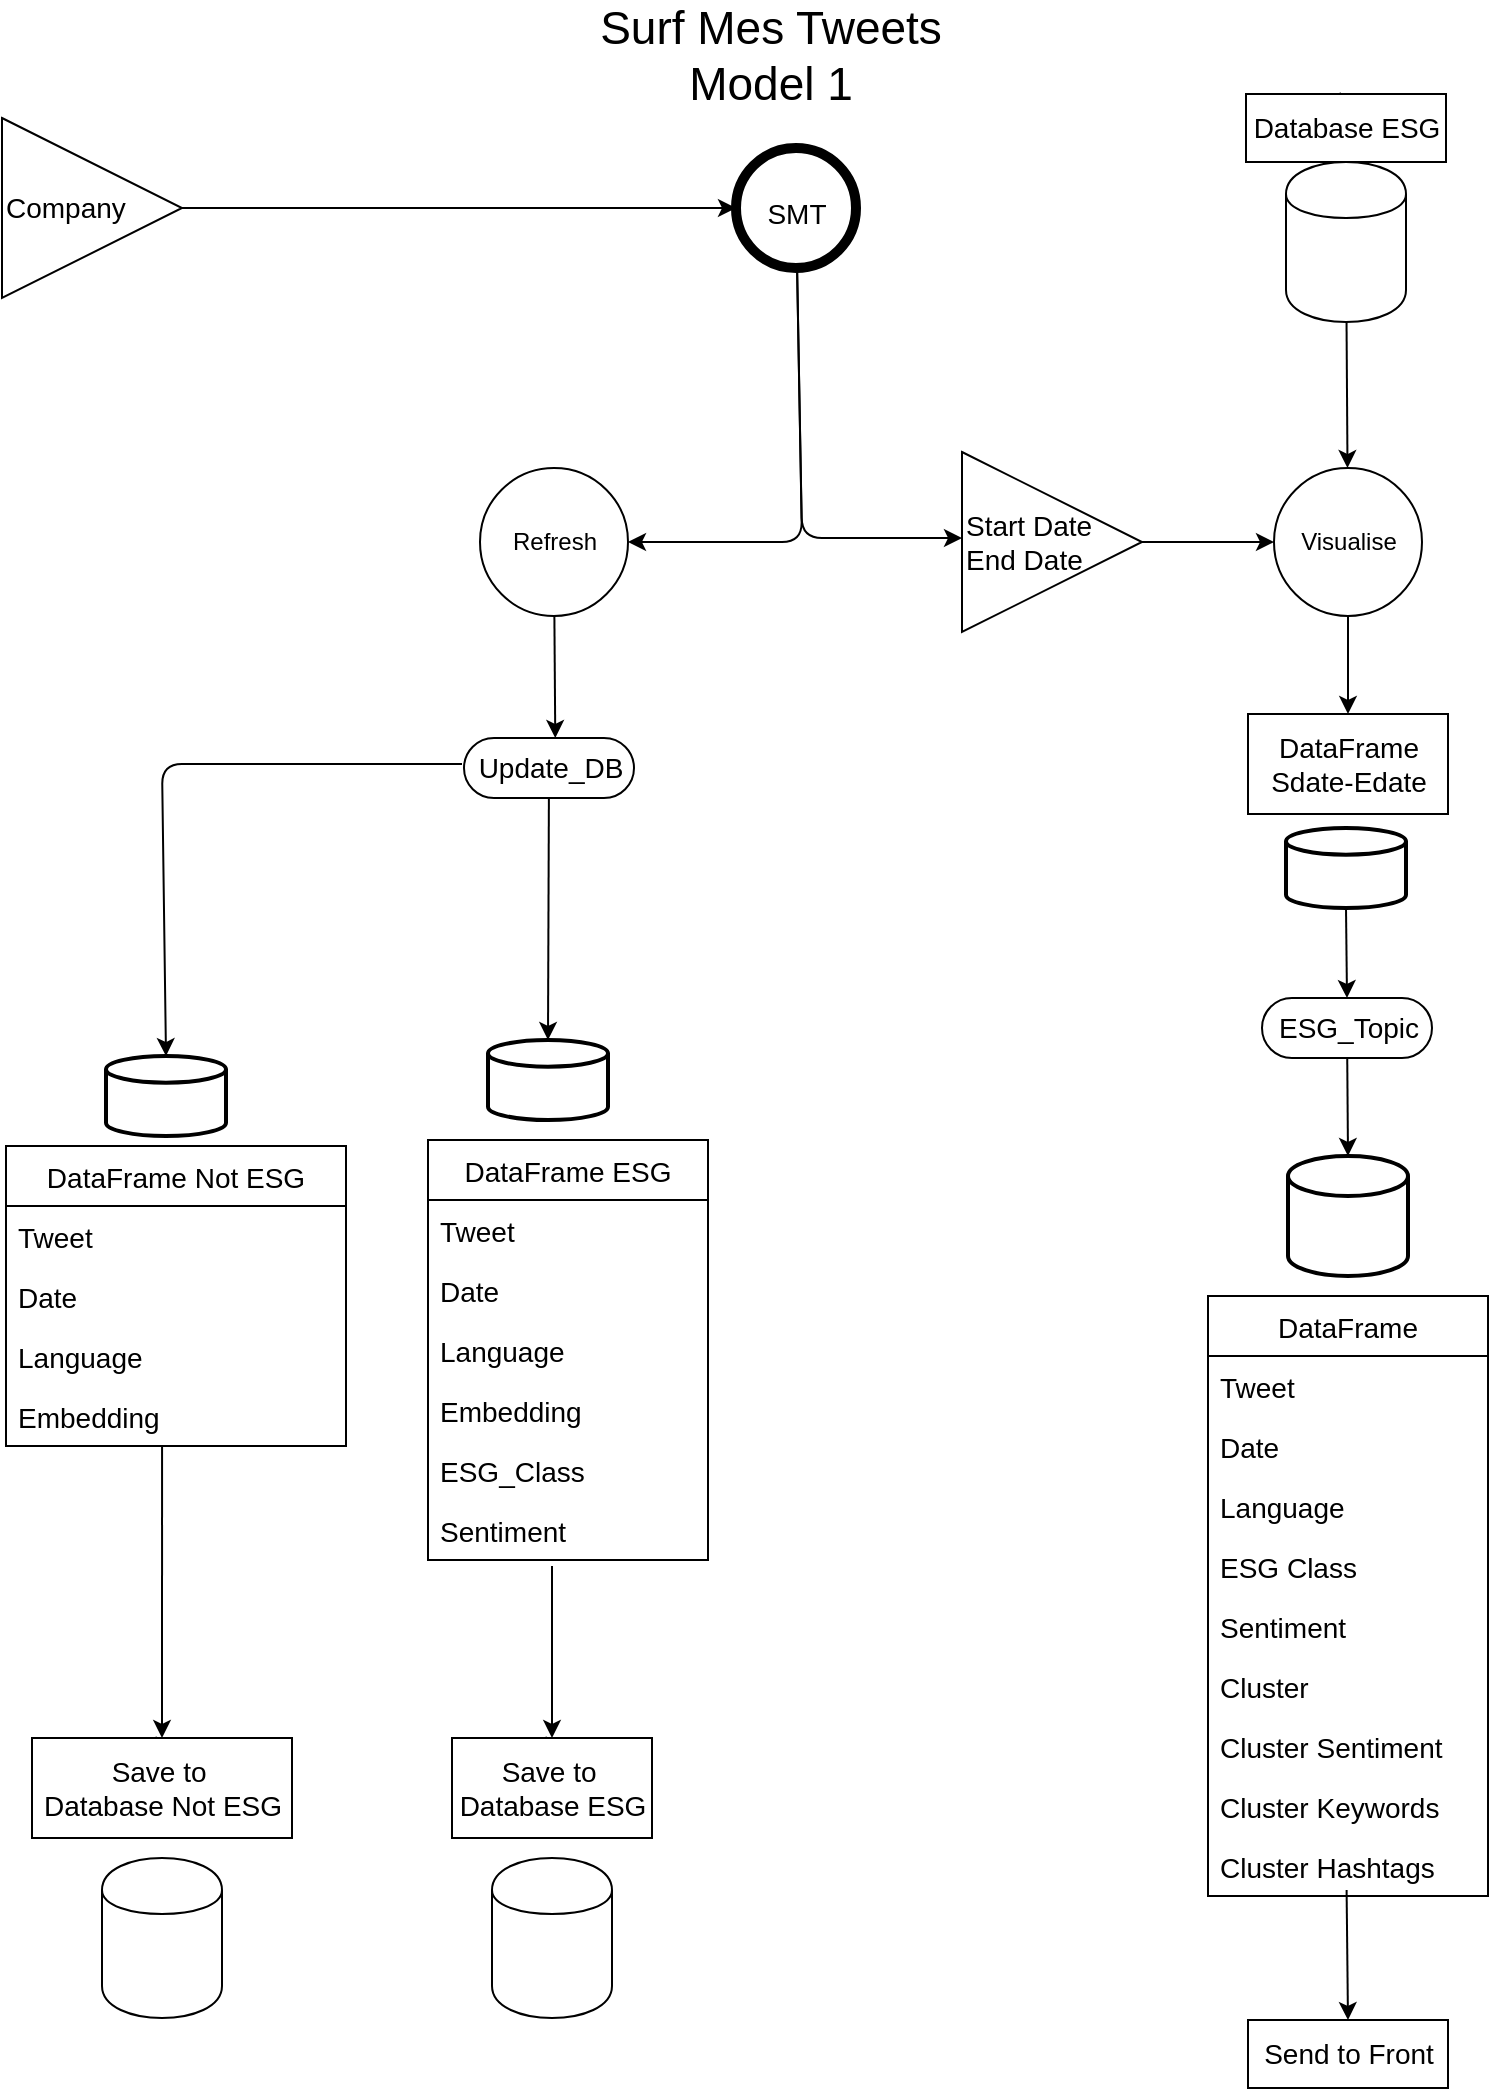 <mxfile>
    <diagram id="laGwyEOiLua1Rv3XhEc0" name="Page-1">
        <mxGraphModel dx="1531" dy="1204" grid="1" gridSize="10" guides="1" tooltips="1" connect="1" arrows="1" fold="1" page="1" pageScale="1" pageWidth="850" pageHeight="1100" math="0" shadow="0">
            <root>
                <mxCell id="0"/>
                <mxCell id="1" parent="0"/>
                <mxCell id="3" value="&lt;font style=&quot;font-size: 23px&quot;&gt;Surf Mes Tweets&lt;br&gt;Model 1&lt;br&gt;&lt;/font&gt;" style="text;html=1;align=center;verticalAlign=middle;resizable=0;points=[];autosize=1;strokeColor=none;fillColor=none;" vertex="1" parent="1">
                    <mxGeometry x="330" y="20" width="190" height="40" as="geometry"/>
                </mxCell>
                <mxCell id="85" style="edgeStyle=none;html=1;fontSize=14;" edge="1" parent="1" source="5" target="84">
                    <mxGeometry relative="1" as="geometry"/>
                </mxCell>
                <mxCell id="5" value="Visualise" style="shape=ellipse;html=1;dashed=0;whitespace=wrap;aspect=fixed;perimeter=ellipsePerimeter;" vertex="1" parent="1">
                    <mxGeometry x="677" y="246" width="74" height="74" as="geometry"/>
                </mxCell>
                <mxCell id="13" style="edgeStyle=none;html=1;entryX=0;entryY=0.5;entryDx=0;entryDy=0;fontSize=14;" edge="1" parent="1" source="11" target="12">
                    <mxGeometry relative="1" as="geometry"/>
                </mxCell>
                <mxCell id="11" value="Company" style="triangle;whiteSpace=wrap;html=1;fontSize=14;align=left;" vertex="1" parent="1">
                    <mxGeometry x="41" y="71" width="90" height="90" as="geometry"/>
                </mxCell>
                <mxCell id="15" style="edgeStyle=none;html=1;fontSize=14;" edge="1" parent="1" source="12">
                    <mxGeometry relative="1" as="geometry">
                        <mxPoint x="521" y="281" as="targetPoint"/>
                        <Array as="points">
                            <mxPoint x="441" y="281"/>
                        </Array>
                    </mxGeometry>
                </mxCell>
                <mxCell id="18" style="edgeStyle=none;html=1;entryX=1;entryY=0.5;entryDx=0;entryDy=0;fontSize=14;" edge="1" parent="1" source="12" target="16">
                    <mxGeometry relative="1" as="geometry">
                        <Array as="points">
                            <mxPoint x="441" y="283"/>
                        </Array>
                    </mxGeometry>
                </mxCell>
                <mxCell id="12" value="&lt;font style=&quot;font-size: 14px&quot;&gt;SMT&lt;/font&gt;" style="shape=ellipse;html=1;dashed=0;whitespace=wrap;aspect=fixed;strokeWidth=5;perimeter=ellipsePerimeter;fontSize=23;" vertex="1" parent="1">
                    <mxGeometry x="408" y="86" width="60" height="60" as="geometry"/>
                </mxCell>
                <mxCell id="21" value="" style="edgeStyle=none;html=1;fontSize=14;entryX=0.537;entryY=0;entryDx=0;entryDy=0;entryPerimeter=0;" edge="1" parent="1" source="16" target="22">
                    <mxGeometry relative="1" as="geometry">
                        <mxPoint x="326" y="365" as="targetPoint"/>
                    </mxGeometry>
                </mxCell>
                <mxCell id="16" value="Refresh" style="shape=ellipse;html=1;dashed=0;whitespace=wrap;aspect=fixed;perimeter=ellipsePerimeter;" vertex="1" parent="1">
                    <mxGeometry x="280" y="246" width="74" height="74" as="geometry"/>
                </mxCell>
                <mxCell id="33" style="edgeStyle=none;html=1;entryX=0.5;entryY=0;entryDx=0;entryDy=0;entryPerimeter=0;fontSize=14;" edge="1" parent="1" source="22" target="25">
                    <mxGeometry relative="1" as="geometry"/>
                </mxCell>
                <mxCell id="40" style="edgeStyle=none;html=1;fontSize=14;entryX=0.5;entryY=0;entryDx=0;entryDy=0;entryPerimeter=0;" edge="1" parent="1" target="46">
                    <mxGeometry relative="1" as="geometry">
                        <mxPoint x="121" y="469" as="targetPoint"/>
                        <mxPoint x="271" y="394" as="sourcePoint"/>
                        <Array as="points">
                            <mxPoint x="121" y="394"/>
                        </Array>
                    </mxGeometry>
                </mxCell>
                <mxCell id="22" value="Update_DB" style="html=1;dashed=0;whitespace=wrap;shape=mxgraph.dfd.start;fontSize=14;" vertex="1" parent="1">
                    <mxGeometry x="272" y="381" width="85" height="30" as="geometry"/>
                </mxCell>
                <mxCell id="25" value="" style="strokeWidth=2;html=1;shape=mxgraph.flowchart.database;whiteSpace=wrap;fontSize=14;" vertex="1" parent="1">
                    <mxGeometry x="284" y="532" width="60" height="40" as="geometry"/>
                </mxCell>
                <mxCell id="26" value="DataFrame ESG" style="swimlane;fontStyle=0;childLayout=stackLayout;horizontal=1;startSize=30;horizontalStack=0;resizeParent=1;resizeParentMax=0;resizeLast=0;collapsible=1;marginBottom=0;fontSize=14;" vertex="1" parent="1">
                    <mxGeometry x="254" y="582" width="140" height="210" as="geometry"/>
                </mxCell>
                <mxCell id="27" value="Tweet" style="text;strokeColor=none;fillColor=none;align=left;verticalAlign=middle;spacingLeft=4;spacingRight=4;overflow=hidden;points=[[0,0.5],[1,0.5]];portConstraint=eastwest;rotatable=0;fontSize=14;" vertex="1" parent="26">
                    <mxGeometry y="30" width="140" height="30" as="geometry"/>
                </mxCell>
                <mxCell id="28" value="Date" style="text;strokeColor=none;fillColor=none;align=left;verticalAlign=middle;spacingLeft=4;spacingRight=4;overflow=hidden;points=[[0,0.5],[1,0.5]];portConstraint=eastwest;rotatable=0;fontSize=14;" vertex="1" parent="26">
                    <mxGeometry y="60" width="140" height="30" as="geometry"/>
                </mxCell>
                <mxCell id="29" value="Language" style="text;strokeColor=none;fillColor=none;align=left;verticalAlign=middle;spacingLeft=4;spacingRight=4;overflow=hidden;points=[[0,0.5],[1,0.5]];portConstraint=eastwest;rotatable=0;fontSize=14;" vertex="1" parent="26">
                    <mxGeometry y="90" width="140" height="30" as="geometry"/>
                </mxCell>
                <mxCell id="30" value="Embedding" style="text;strokeColor=none;fillColor=none;align=left;verticalAlign=middle;spacingLeft=4;spacingRight=4;overflow=hidden;points=[[0,0.5],[1,0.5]];portConstraint=eastwest;rotatable=0;fontSize=14;" vertex="1" parent="26">
                    <mxGeometry y="120" width="140" height="30" as="geometry"/>
                </mxCell>
                <mxCell id="31" value="ESG_Class" style="text;strokeColor=none;fillColor=none;align=left;verticalAlign=middle;spacingLeft=4;spacingRight=4;overflow=hidden;points=[[0,0.5],[1,0.5]];portConstraint=eastwest;rotatable=0;fontSize=14;" vertex="1" parent="26">
                    <mxGeometry y="150" width="140" height="30" as="geometry"/>
                </mxCell>
                <mxCell id="32" value="Sentiment" style="text;strokeColor=none;fillColor=none;align=left;verticalAlign=middle;spacingLeft=4;spacingRight=4;overflow=hidden;points=[[0,0.5],[1,0.5]];portConstraint=eastwest;rotatable=0;fontSize=14;" vertex="1" parent="26">
                    <mxGeometry y="180" width="140" height="30" as="geometry"/>
                </mxCell>
                <mxCell id="35" style="edgeStyle=none;html=1;entryX=0.5;entryY=0;entryDx=0;entryDy=0;fontSize=14;startArrow=none;" edge="1" parent="1" source="37">
                    <mxGeometry relative="1" as="geometry">
                        <mxPoint x="313" y="740" as="sourcePoint"/>
                        <mxPoint x="313" y="880" as="targetPoint"/>
                    </mxGeometry>
                </mxCell>
                <mxCell id="34" value="" style="shape=cylinder;whiteSpace=wrap;html=1;boundedLbl=1;backgroundOutline=1;fontSize=14;" vertex="1" parent="1">
                    <mxGeometry x="286" y="941" width="60" height="80" as="geometry"/>
                </mxCell>
                <mxCell id="55" style="edgeStyle=none;html=1;entryX=0.5;entryY=0;entryDx=0;entryDy=0;fontSize=14;" edge="1" parent="1" target="37">
                    <mxGeometry relative="1" as="geometry">
                        <mxPoint x="316" y="795" as="sourcePoint"/>
                    </mxGeometry>
                </mxCell>
                <mxCell id="37" value="Save to&amp;nbsp;&lt;br&gt;Database ESG" style="html=1;dashed=0;whitespace=wrap;fontSize=14;" vertex="1" parent="1">
                    <mxGeometry x="266" y="881" width="100" height="50" as="geometry"/>
                </mxCell>
                <mxCell id="41" value="DataFrame Not ESG" style="swimlane;fontStyle=0;childLayout=stackLayout;horizontal=1;startSize=30;horizontalStack=0;resizeParent=1;resizeParentMax=0;resizeLast=0;collapsible=1;marginBottom=0;fontSize=14;" vertex="1" parent="1">
                    <mxGeometry x="43" y="585" width="170" height="150" as="geometry"/>
                </mxCell>
                <mxCell id="42" value="Tweet" style="text;strokeColor=none;fillColor=none;align=left;verticalAlign=middle;spacingLeft=4;spacingRight=4;overflow=hidden;points=[[0,0.5],[1,0.5]];portConstraint=eastwest;rotatable=0;fontSize=14;" vertex="1" parent="41">
                    <mxGeometry y="30" width="170" height="30" as="geometry"/>
                </mxCell>
                <mxCell id="43" value="Date" style="text;strokeColor=none;fillColor=none;align=left;verticalAlign=middle;spacingLeft=4;spacingRight=4;overflow=hidden;points=[[0,0.5],[1,0.5]];portConstraint=eastwest;rotatable=0;fontSize=14;" vertex="1" parent="41">
                    <mxGeometry y="60" width="170" height="30" as="geometry"/>
                </mxCell>
                <mxCell id="44" value="Language" style="text;strokeColor=none;fillColor=none;align=left;verticalAlign=middle;spacingLeft=4;spacingRight=4;overflow=hidden;points=[[0,0.5],[1,0.5]];portConstraint=eastwest;rotatable=0;fontSize=14;" vertex="1" parent="41">
                    <mxGeometry y="90" width="170" height="30" as="geometry"/>
                </mxCell>
                <mxCell id="45" value="Embedding" style="text;strokeColor=none;fillColor=none;align=left;verticalAlign=middle;spacingLeft=4;spacingRight=4;overflow=hidden;points=[[0,0.5],[1,0.5]];portConstraint=eastwest;rotatable=0;fontSize=14;" vertex="1" parent="41">
                    <mxGeometry y="120" width="170" height="30" as="geometry"/>
                </mxCell>
                <mxCell id="46" value="" style="strokeWidth=2;html=1;shape=mxgraph.flowchart.database;whiteSpace=wrap;fontSize=14;" vertex="1" parent="1">
                    <mxGeometry x="93" y="540" width="60" height="40" as="geometry"/>
                </mxCell>
                <mxCell id="47" style="edgeStyle=none;html=1;entryX=0.5;entryY=0;entryDx=0;entryDy=0;fontSize=14;startArrow=none;" edge="1" parent="1" source="49">
                    <mxGeometry relative="1" as="geometry">
                        <mxPoint x="118" y="740" as="sourcePoint"/>
                        <mxPoint x="118" y="880" as="targetPoint"/>
                    </mxGeometry>
                </mxCell>
                <mxCell id="48" value="" style="shape=cylinder;whiteSpace=wrap;html=1;boundedLbl=1;backgroundOutline=1;fontSize=14;" vertex="1" parent="1">
                    <mxGeometry x="91" y="941" width="60" height="80" as="geometry"/>
                </mxCell>
                <mxCell id="50" style="edgeStyle=none;html=1;entryX=0.5;entryY=0;entryDx=0;entryDy=0;fontSize=14;exitX=0.459;exitY=1;exitDx=0;exitDy=0;exitPerimeter=0;" edge="1" parent="1" source="45" target="49">
                    <mxGeometry relative="1" as="geometry">
                        <mxPoint x="31" y="775" as="sourcePoint"/>
                    </mxGeometry>
                </mxCell>
                <mxCell id="49" value="Save to&amp;nbsp;&lt;br&gt;Database Not ESG" style="html=1;dashed=0;whitespace=wrap;fontSize=14;" vertex="1" parent="1">
                    <mxGeometry x="56" y="881" width="130" height="50" as="geometry"/>
                </mxCell>
                <mxCell id="51" style="edgeStyle=none;html=1;entryX=0.5;entryY=0;entryDx=0;entryDy=0;fontSize=14;startArrow=none;" edge="1" parent="1" source="53">
                    <mxGeometry relative="1" as="geometry">
                        <mxPoint x="710" y="-82" as="sourcePoint"/>
                        <mxPoint x="710" y="58" as="targetPoint"/>
                    </mxGeometry>
                </mxCell>
                <mxCell id="54" style="edgeStyle=none;html=1;fontSize=14;" edge="1" parent="1" source="52" target="5">
                    <mxGeometry relative="1" as="geometry"/>
                </mxCell>
                <mxCell id="52" value="" style="shape=cylinder;whiteSpace=wrap;html=1;boundedLbl=1;backgroundOutline=1;fontSize=14;" vertex="1" parent="1">
                    <mxGeometry x="683" y="93" width="60" height="80" as="geometry"/>
                </mxCell>
                <mxCell id="53" value="Database ESG" style="html=1;dashed=0;whitespace=wrap;fontSize=14;" vertex="1" parent="1">
                    <mxGeometry x="663" y="59" width="100" height="34" as="geometry"/>
                </mxCell>
                <mxCell id="57" style="edgeStyle=none;html=1;fontSize=14;" edge="1" parent="1" source="56" target="5">
                    <mxGeometry relative="1" as="geometry">
                        <mxPoint x="711" y="283" as="targetPoint"/>
                    </mxGeometry>
                </mxCell>
                <mxCell id="56" value="Start Date&lt;br&gt;End Date" style="triangle;whiteSpace=wrap;html=1;fontSize=14;align=left;" vertex="1" parent="1">
                    <mxGeometry x="521" y="238" width="90" height="90" as="geometry"/>
                </mxCell>
                <mxCell id="59" value="" style="strokeWidth=2;html=1;shape=mxgraph.flowchart.database;whiteSpace=wrap;fontSize=14;" vertex="1" parent="1">
                    <mxGeometry x="683" y="426" width="60" height="40" as="geometry"/>
                </mxCell>
                <mxCell id="83" style="edgeStyle=none;html=1;fontSize=14;entryX=0.5;entryY=0.5;entryDx=0;entryDy=-15;entryPerimeter=0;exitX=0.5;exitY=1;exitDx=0;exitDy=0;exitPerimeter=0;" edge="1" parent="1" source="59" target="82">
                    <mxGeometry relative="1" as="geometry">
                        <mxPoint x="714" y="638" as="sourcePoint"/>
                        <mxPoint x="570" y="668" as="targetPoint"/>
                    </mxGeometry>
                </mxCell>
                <mxCell id="98" style="edgeStyle=none;html=1;entryX=0.5;entryY=0;entryDx=0;entryDy=0;entryPerimeter=0;fontSize=14;" edge="1" parent="1" source="82" target="86">
                    <mxGeometry relative="1" as="geometry"/>
                </mxCell>
                <mxCell id="82" value="ESG_Topic" style="html=1;dashed=0;whitespace=wrap;shape=mxgraph.dfd.start;fontSize=14;" vertex="1" parent="1">
                    <mxGeometry x="671" y="511" width="85" height="30" as="geometry"/>
                </mxCell>
                <mxCell id="84" value="DataFrame&lt;br&gt;Sdate-Edate" style="html=1;dashed=0;whitespace=wrap;fontSize=14;" vertex="1" parent="1">
                    <mxGeometry x="664" y="369" width="100" height="50" as="geometry"/>
                </mxCell>
                <mxCell id="86" value="" style="strokeWidth=2;html=1;shape=mxgraph.flowchart.database;whiteSpace=wrap;fontSize=14;" vertex="1" parent="1">
                    <mxGeometry x="684" y="590" width="60" height="60" as="geometry"/>
                </mxCell>
                <mxCell id="87" value="DataFrame" style="swimlane;fontStyle=0;childLayout=stackLayout;horizontal=1;startSize=30;horizontalStack=0;resizeParent=1;resizeParentMax=0;resizeLast=0;collapsible=1;marginBottom=0;fontSize=14;" vertex="1" parent="1">
                    <mxGeometry x="644" y="660" width="140" height="300" as="geometry"/>
                </mxCell>
                <mxCell id="88" value="Tweet" style="text;strokeColor=none;fillColor=none;align=left;verticalAlign=middle;spacingLeft=4;spacingRight=4;overflow=hidden;points=[[0,0.5],[1,0.5]];portConstraint=eastwest;rotatable=0;fontSize=14;" vertex="1" parent="87">
                    <mxGeometry y="30" width="140" height="30" as="geometry"/>
                </mxCell>
                <mxCell id="89" value="Date" style="text;strokeColor=none;fillColor=none;align=left;verticalAlign=middle;spacingLeft=4;spacingRight=4;overflow=hidden;points=[[0,0.5],[1,0.5]];portConstraint=eastwest;rotatable=0;fontSize=14;" vertex="1" parent="87">
                    <mxGeometry y="60" width="140" height="30" as="geometry"/>
                </mxCell>
                <mxCell id="90" value="Language" style="text;strokeColor=none;fillColor=none;align=left;verticalAlign=middle;spacingLeft=4;spacingRight=4;overflow=hidden;points=[[0,0.5],[1,0.5]];portConstraint=eastwest;rotatable=0;fontSize=14;" vertex="1" parent="87">
                    <mxGeometry y="90" width="140" height="30" as="geometry"/>
                </mxCell>
                <mxCell id="92" value="ESG Class" style="text;strokeColor=none;fillColor=none;align=left;verticalAlign=middle;spacingLeft=4;spacingRight=4;overflow=hidden;points=[[0,0.5],[1,0.5]];portConstraint=eastwest;rotatable=0;fontSize=14;" vertex="1" parent="87">
                    <mxGeometry y="120" width="140" height="30" as="geometry"/>
                </mxCell>
                <mxCell id="93" value="Sentiment" style="text;strokeColor=none;fillColor=none;align=left;verticalAlign=middle;spacingLeft=4;spacingRight=4;overflow=hidden;points=[[0,0.5],[1,0.5]];portConstraint=eastwest;rotatable=0;fontSize=14;" vertex="1" parent="87">
                    <mxGeometry y="150" width="140" height="30" as="geometry"/>
                </mxCell>
                <mxCell id="94" value="Cluster" style="text;strokeColor=none;fillColor=none;align=left;verticalAlign=middle;spacingLeft=4;spacingRight=4;overflow=hidden;points=[[0,0.5],[1,0.5]];portConstraint=eastwest;rotatable=0;fontSize=14;" vertex="1" parent="87">
                    <mxGeometry y="180" width="140" height="30" as="geometry"/>
                </mxCell>
                <mxCell id="95" value="Cluster Sentiment" style="text;strokeColor=none;fillColor=none;align=left;verticalAlign=middle;spacingLeft=4;spacingRight=4;overflow=hidden;points=[[0,0.5],[1,0.5]];portConstraint=eastwest;rotatable=0;fontSize=14;" vertex="1" parent="87">
                    <mxGeometry y="210" width="140" height="30" as="geometry"/>
                </mxCell>
                <mxCell id="96" value="Cluster Keywords" style="text;strokeColor=none;fillColor=none;align=left;verticalAlign=middle;spacingLeft=4;spacingRight=4;overflow=hidden;points=[[0,0.5],[1,0.5]];portConstraint=eastwest;rotatable=0;fontSize=14;" vertex="1" parent="87">
                    <mxGeometry y="240" width="140" height="30" as="geometry"/>
                </mxCell>
                <mxCell id="97" value="Cluster Hashtags" style="text;strokeColor=none;fillColor=none;align=left;verticalAlign=middle;spacingLeft=4;spacingRight=4;overflow=hidden;points=[[0,0.5],[1,0.5]];portConstraint=eastwest;rotatable=0;fontSize=14;" vertex="1" parent="87">
                    <mxGeometry y="270" width="140" height="30" as="geometry"/>
                </mxCell>
                <mxCell id="100" style="edgeStyle=none;html=1;fontSize=14;entryX=0.5;entryY=0;entryDx=0;entryDy=0;exitX=0.495;exitY=0.901;exitDx=0;exitDy=0;exitPerimeter=0;" edge="1" parent="1" source="97" target="99">
                    <mxGeometry relative="1" as="geometry">
                        <mxPoint x="670" y="990" as="sourcePoint"/>
                    </mxGeometry>
                </mxCell>
                <mxCell id="99" value="Send to Front" style="html=1;dashed=0;whitespace=wrap;fontSize=14;" vertex="1" parent="1">
                    <mxGeometry x="664" y="1022" width="100" height="34" as="geometry"/>
                </mxCell>
            </root>
        </mxGraphModel>
    </diagram>
</mxfile>